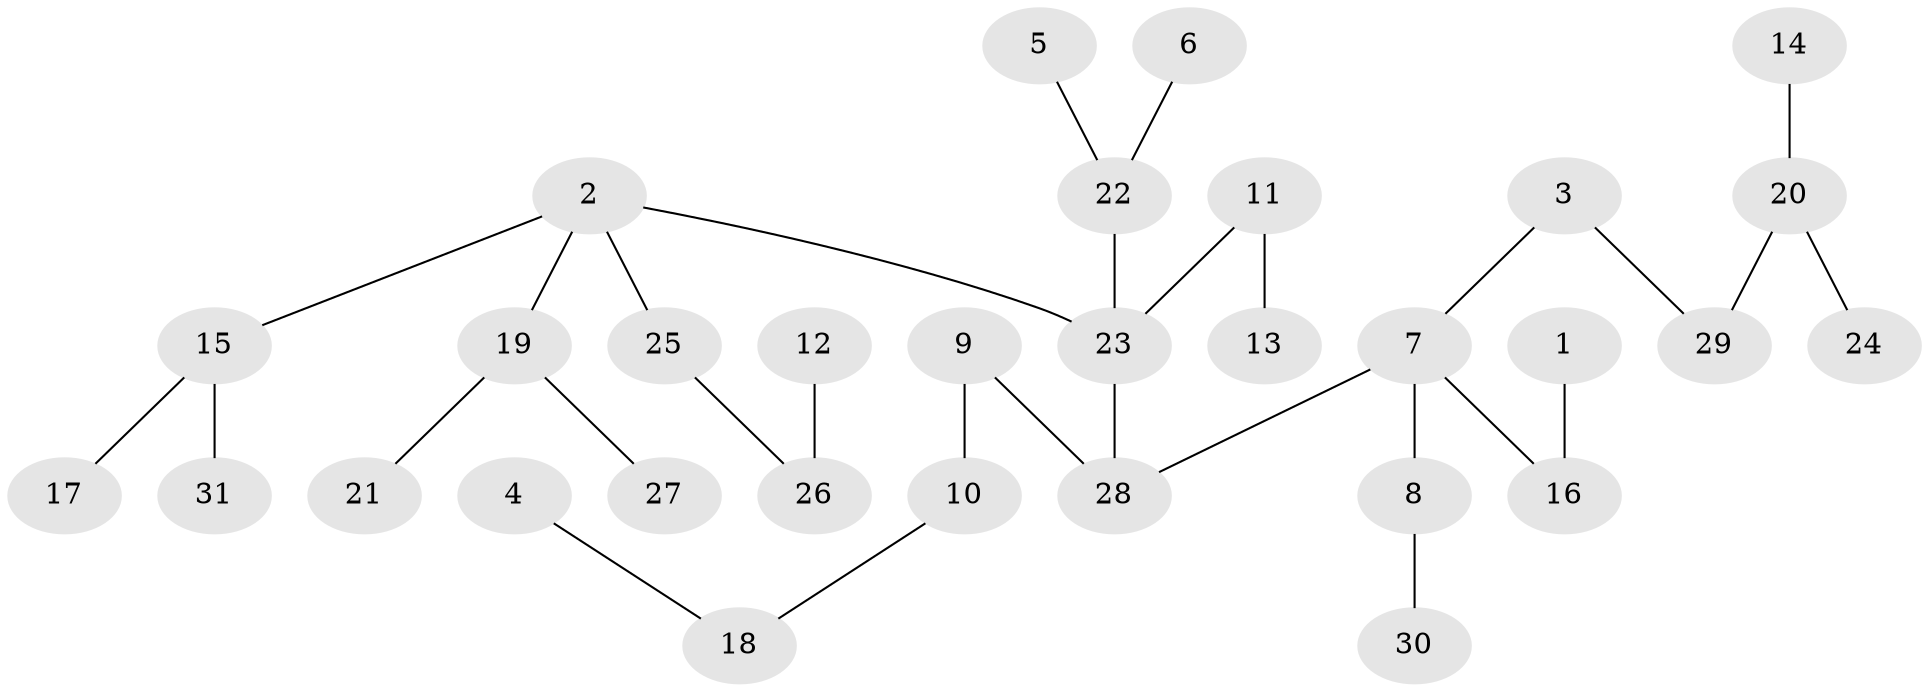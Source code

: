 // original degree distribution, {5: 0.0297029702970297, 6: 0.019801980198019802, 2: 0.3069306930693069, 4: 0.07920792079207921, 3: 0.10891089108910891, 1: 0.45544554455445546}
// Generated by graph-tools (version 1.1) at 2025/37/03/04/25 23:37:20]
// undirected, 31 vertices, 30 edges
graph export_dot {
  node [color=gray90,style=filled];
  1;
  2;
  3;
  4;
  5;
  6;
  7;
  8;
  9;
  10;
  11;
  12;
  13;
  14;
  15;
  16;
  17;
  18;
  19;
  20;
  21;
  22;
  23;
  24;
  25;
  26;
  27;
  28;
  29;
  30;
  31;
  1 -- 16 [weight=1.0];
  2 -- 15 [weight=1.0];
  2 -- 19 [weight=1.0];
  2 -- 23 [weight=1.0];
  2 -- 25 [weight=1.0];
  3 -- 7 [weight=1.0];
  3 -- 29 [weight=1.0];
  4 -- 18 [weight=1.0];
  5 -- 22 [weight=1.0];
  6 -- 22 [weight=1.0];
  7 -- 8 [weight=1.0];
  7 -- 16 [weight=1.0];
  7 -- 28 [weight=1.0];
  8 -- 30 [weight=1.0];
  9 -- 10 [weight=1.0];
  9 -- 28 [weight=1.0];
  10 -- 18 [weight=1.0];
  11 -- 13 [weight=1.0];
  11 -- 23 [weight=1.0];
  12 -- 26 [weight=1.0];
  14 -- 20 [weight=1.0];
  15 -- 17 [weight=1.0];
  15 -- 31 [weight=1.0];
  19 -- 21 [weight=1.0];
  19 -- 27 [weight=1.0];
  20 -- 24 [weight=1.0];
  20 -- 29 [weight=1.0];
  22 -- 23 [weight=1.0];
  23 -- 28 [weight=1.0];
  25 -- 26 [weight=1.0];
}
